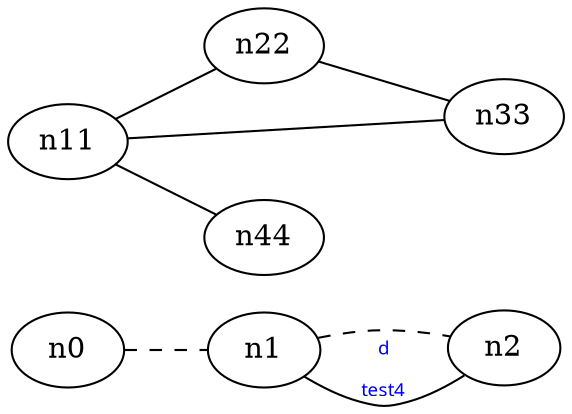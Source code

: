 graph test4 {
	rankdir=LR;
	fontcolor=blue; /* c0; c1; c0 -- c1 */
	n0 -- n1 -- n2[style=dashed];
	n1 -- n2 [fontname="comic sans", label="d\n\l\G", fontcolor=blue, fontsize=9];
	n11 -- n22;
	n11 -- n33;
	n11 -- n44;
	n22 -- n33;
 n44;
}

